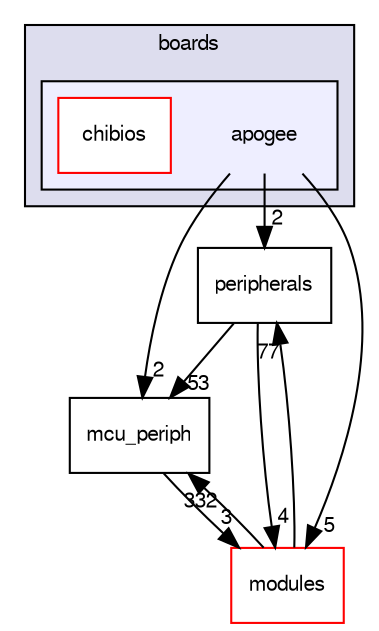 digraph "sw/airborne/boards/apogee" {
  compound=true
  node [ fontsize="10", fontname="FreeSans"];
  edge [ labelfontsize="10", labelfontname="FreeSans"];
  subgraph clusterdir_e030268cd18297cf6282390f76bfcf7f {
    graph [ bgcolor="#ddddee", pencolor="black", label="boards" fontname="FreeSans", fontsize="10", URL="dir_e030268cd18297cf6282390f76bfcf7f.html"]
  subgraph clusterdir_906fcced062b34dea0e143ec53b4cca3 {
    graph [ bgcolor="#eeeeff", pencolor="black", label="" URL="dir_906fcced062b34dea0e143ec53b4cca3.html"];
    dir_906fcced062b34dea0e143ec53b4cca3 [shape=plaintext label="apogee"];
    dir_d80e81afc648ccfe0c5d0ba6bef93947 [shape=box label="chibios" color="red" fillcolor="white" style="filled" URL="dir_d80e81afc648ccfe0c5d0ba6bef93947.html"];
  }
  }
  dir_0a48ba2c0a76794adfddddc873522f67 [shape=box label="peripherals" URL="dir_0a48ba2c0a76794adfddddc873522f67.html"];
  dir_1ca43f6a116d741d80fb1d0555a2b198 [shape=box label="mcu_periph" URL="dir_1ca43f6a116d741d80fb1d0555a2b198.html"];
  dir_c2abcdd6ccb39c3582929c0e3f5651c2 [shape=box label="modules" fillcolor="white" style="filled" color="red" URL="dir_c2abcdd6ccb39c3582929c0e3f5651c2.html"];
  dir_0a48ba2c0a76794adfddddc873522f67->dir_1ca43f6a116d741d80fb1d0555a2b198 [headlabel="53", labeldistance=1.5 headhref="dir_000109_000107.html"];
  dir_0a48ba2c0a76794adfddddc873522f67->dir_c2abcdd6ccb39c3582929c0e3f5651c2 [headlabel="4", labeldistance=1.5 headhref="dir_000109_000031.html"];
  dir_906fcced062b34dea0e143ec53b4cca3->dir_0a48ba2c0a76794adfddddc873522f67 [headlabel="2", labeldistance=1.5 headhref="dir_000043_000109.html"];
  dir_906fcced062b34dea0e143ec53b4cca3->dir_1ca43f6a116d741d80fb1d0555a2b198 [headlabel="2", labeldistance=1.5 headhref="dir_000043_000107.html"];
  dir_906fcced062b34dea0e143ec53b4cca3->dir_c2abcdd6ccb39c3582929c0e3f5651c2 [headlabel="5", labeldistance=1.5 headhref="dir_000043_000031.html"];
  dir_1ca43f6a116d741d80fb1d0555a2b198->dir_c2abcdd6ccb39c3582929c0e3f5651c2 [headlabel="3", labeldistance=1.5 headhref="dir_000107_000031.html"];
  dir_c2abcdd6ccb39c3582929c0e3f5651c2->dir_0a48ba2c0a76794adfddddc873522f67 [headlabel="77", labeldistance=1.5 headhref="dir_000031_000109.html"];
  dir_c2abcdd6ccb39c3582929c0e3f5651c2->dir_1ca43f6a116d741d80fb1d0555a2b198 [headlabel="332", labeldistance=1.5 headhref="dir_000031_000107.html"];
}
